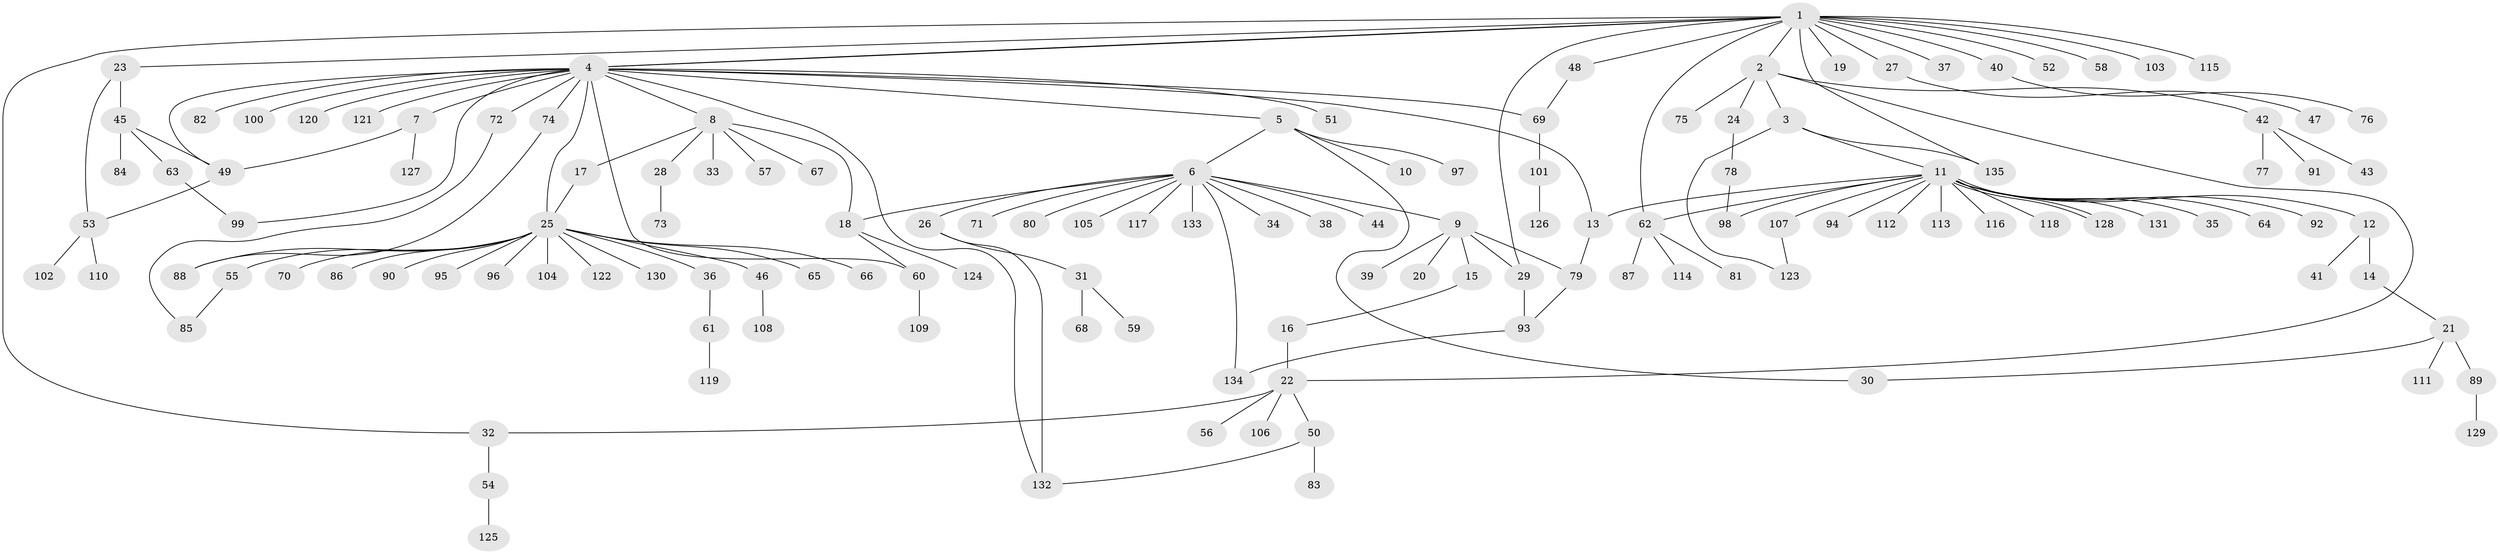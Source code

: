 // Generated by graph-tools (version 1.1) at 2025/49/03/09/25 03:49:54]
// undirected, 135 vertices, 160 edges
graph export_dot {
graph [start="1"]
  node [color=gray90,style=filled];
  1;
  2;
  3;
  4;
  5;
  6;
  7;
  8;
  9;
  10;
  11;
  12;
  13;
  14;
  15;
  16;
  17;
  18;
  19;
  20;
  21;
  22;
  23;
  24;
  25;
  26;
  27;
  28;
  29;
  30;
  31;
  32;
  33;
  34;
  35;
  36;
  37;
  38;
  39;
  40;
  41;
  42;
  43;
  44;
  45;
  46;
  47;
  48;
  49;
  50;
  51;
  52;
  53;
  54;
  55;
  56;
  57;
  58;
  59;
  60;
  61;
  62;
  63;
  64;
  65;
  66;
  67;
  68;
  69;
  70;
  71;
  72;
  73;
  74;
  75;
  76;
  77;
  78;
  79;
  80;
  81;
  82;
  83;
  84;
  85;
  86;
  87;
  88;
  89;
  90;
  91;
  92;
  93;
  94;
  95;
  96;
  97;
  98;
  99;
  100;
  101;
  102;
  103;
  104;
  105;
  106;
  107;
  108;
  109;
  110;
  111;
  112;
  113;
  114;
  115;
  116;
  117;
  118;
  119;
  120;
  121;
  122;
  123;
  124;
  125;
  126;
  127;
  128;
  129;
  130;
  131;
  132;
  133;
  134;
  135;
  1 -- 2;
  1 -- 4;
  1 -- 4;
  1 -- 19;
  1 -- 23;
  1 -- 27;
  1 -- 29;
  1 -- 32;
  1 -- 37;
  1 -- 40;
  1 -- 48;
  1 -- 52;
  1 -- 58;
  1 -- 62;
  1 -- 103;
  1 -- 115;
  1 -- 135;
  2 -- 3;
  2 -- 22;
  2 -- 24;
  2 -- 42;
  2 -- 75;
  3 -- 11;
  3 -- 123;
  3 -- 135;
  4 -- 5;
  4 -- 7;
  4 -- 8;
  4 -- 13;
  4 -- 25;
  4 -- 49;
  4 -- 51;
  4 -- 60;
  4 -- 69;
  4 -- 72;
  4 -- 74;
  4 -- 82;
  4 -- 99;
  4 -- 100;
  4 -- 120;
  4 -- 121;
  4 -- 132;
  5 -- 6;
  5 -- 10;
  5 -- 30;
  5 -- 97;
  6 -- 9;
  6 -- 18;
  6 -- 26;
  6 -- 34;
  6 -- 38;
  6 -- 44;
  6 -- 71;
  6 -- 80;
  6 -- 105;
  6 -- 117;
  6 -- 133;
  6 -- 134;
  7 -- 49;
  7 -- 127;
  8 -- 17;
  8 -- 18;
  8 -- 28;
  8 -- 33;
  8 -- 57;
  8 -- 67;
  9 -- 15;
  9 -- 20;
  9 -- 29;
  9 -- 39;
  9 -- 79;
  11 -- 12;
  11 -- 13;
  11 -- 35;
  11 -- 62;
  11 -- 64;
  11 -- 92;
  11 -- 94;
  11 -- 98;
  11 -- 107;
  11 -- 112;
  11 -- 113;
  11 -- 116;
  11 -- 118;
  11 -- 128;
  11 -- 128;
  11 -- 131;
  12 -- 14;
  12 -- 41;
  13 -- 79;
  14 -- 21;
  15 -- 16;
  16 -- 22;
  17 -- 25;
  18 -- 60;
  18 -- 124;
  21 -- 30;
  21 -- 89;
  21 -- 111;
  22 -- 32;
  22 -- 50;
  22 -- 56;
  22 -- 106;
  23 -- 45;
  23 -- 53;
  24 -- 78;
  25 -- 36;
  25 -- 46;
  25 -- 55;
  25 -- 65;
  25 -- 66;
  25 -- 70;
  25 -- 86;
  25 -- 88;
  25 -- 90;
  25 -- 95;
  25 -- 96;
  25 -- 104;
  25 -- 122;
  25 -- 130;
  26 -- 31;
  26 -- 132;
  27 -- 47;
  28 -- 73;
  29 -- 93;
  31 -- 59;
  31 -- 68;
  32 -- 54;
  36 -- 61;
  40 -- 76;
  42 -- 43;
  42 -- 77;
  42 -- 91;
  45 -- 49;
  45 -- 63;
  45 -- 84;
  46 -- 108;
  48 -- 69;
  49 -- 53;
  50 -- 83;
  50 -- 132;
  53 -- 102;
  53 -- 110;
  54 -- 125;
  55 -- 85;
  60 -- 109;
  61 -- 119;
  62 -- 81;
  62 -- 87;
  62 -- 114;
  63 -- 99;
  69 -- 101;
  72 -- 85;
  74 -- 88;
  78 -- 98;
  79 -- 93;
  89 -- 129;
  93 -- 134;
  101 -- 126;
  107 -- 123;
}

